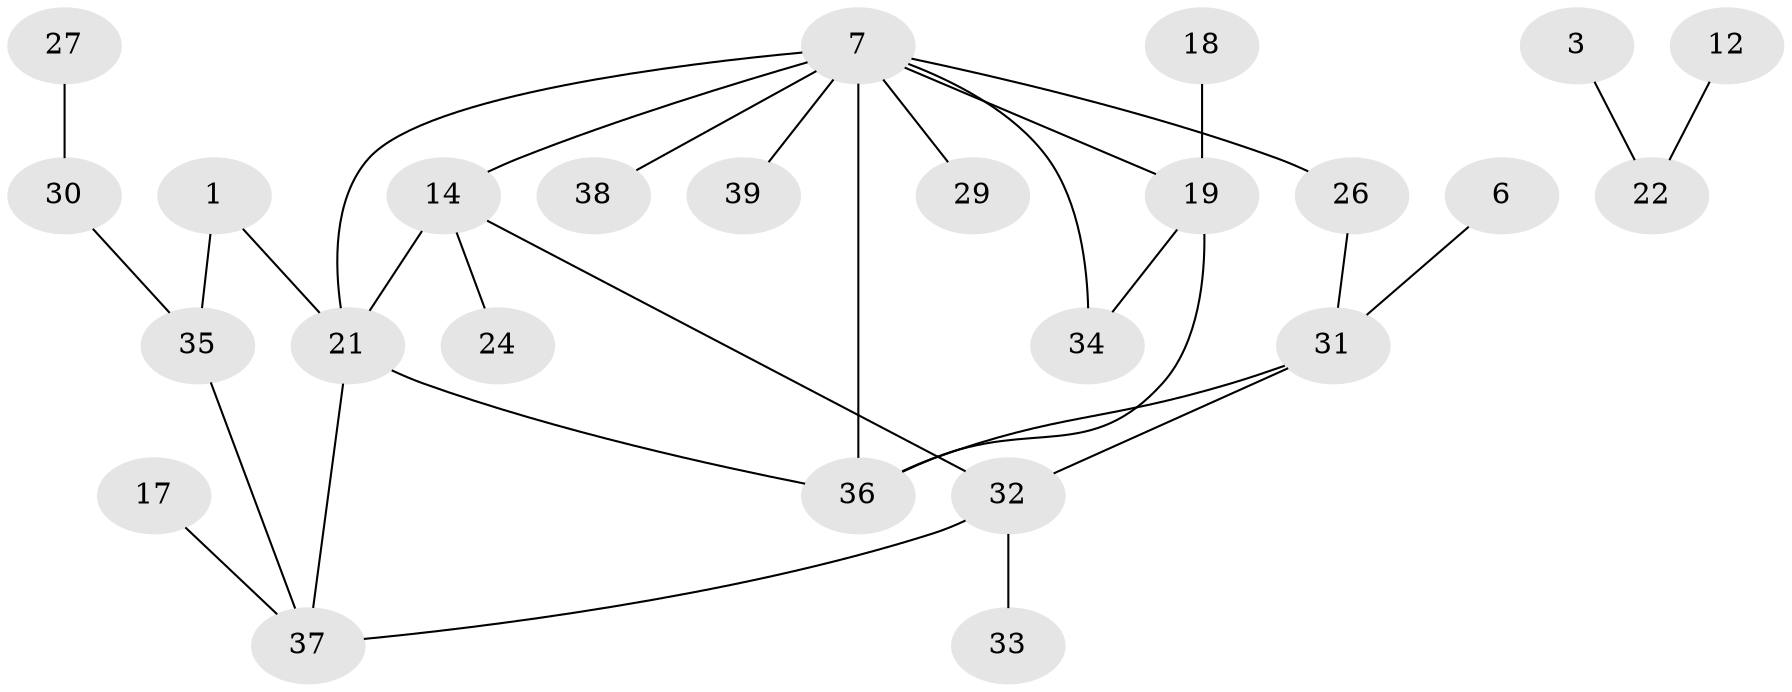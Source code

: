 // original degree distribution, {1: 0.3076923076923077, 3: 0.16666666666666666, 6: 0.01282051282051282, 2: 0.2692307692307692, 0: 0.15384615384615385, 4: 0.07692307692307693, 5: 0.01282051282051282}
// Generated by graph-tools (version 1.1) at 2025/49/03/09/25 03:49:12]
// undirected, 25 vertices, 31 edges
graph export_dot {
graph [start="1"]
  node [color=gray90,style=filled];
  1;
  3;
  6;
  7;
  12;
  14;
  17;
  18;
  19;
  21;
  22;
  24;
  26;
  27;
  29;
  30;
  31;
  32;
  33;
  34;
  35;
  36;
  37;
  38;
  39;
  1 -- 21 [weight=1.0];
  1 -- 35 [weight=1.0];
  3 -- 22 [weight=1.0];
  6 -- 31 [weight=1.0];
  7 -- 14 [weight=1.0];
  7 -- 19 [weight=1.0];
  7 -- 21 [weight=1.0];
  7 -- 26 [weight=1.0];
  7 -- 29 [weight=1.0];
  7 -- 34 [weight=1.0];
  7 -- 36 [weight=1.0];
  7 -- 38 [weight=1.0];
  7 -- 39 [weight=1.0];
  12 -- 22 [weight=1.0];
  14 -- 21 [weight=1.0];
  14 -- 24 [weight=1.0];
  14 -- 32 [weight=1.0];
  17 -- 37 [weight=1.0];
  18 -- 19 [weight=1.0];
  19 -- 34 [weight=1.0];
  19 -- 36 [weight=1.0];
  21 -- 36 [weight=1.0];
  21 -- 37 [weight=1.0];
  26 -- 31 [weight=1.0];
  27 -- 30 [weight=1.0];
  30 -- 35 [weight=1.0];
  31 -- 32 [weight=1.0];
  31 -- 36 [weight=1.0];
  32 -- 33 [weight=1.0];
  32 -- 37 [weight=1.0];
  35 -- 37 [weight=1.0];
}
